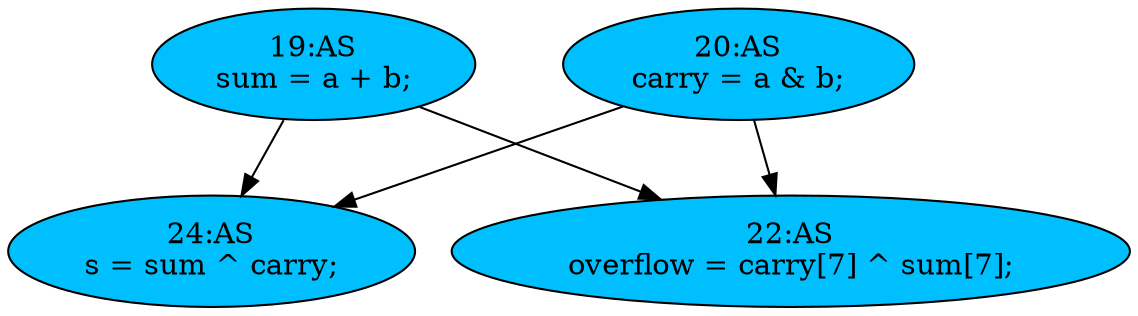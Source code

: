 strict digraph "compose( ,  )" {
	node [label="\N"];
	"19:AS"	[ast="<pyverilog.vparser.ast.Assign object at 0x7f77e8ca38d0>",
		def_var="['sum']",
		fillcolor=deepskyblue,
		label="19:AS
sum = a + b;",
		statements="[]",
		style=filled,
		typ=Assign,
		use_var="['a', 'b']"];
	"24:AS"	[ast="<pyverilog.vparser.ast.Assign object at 0x7f77e8ca6b10>",
		def_var="['s']",
		fillcolor=deepskyblue,
		label="24:AS
s = sum ^ carry;",
		statements="[]",
		style=filled,
		typ=Assign,
		use_var="['sum', 'carry']"];
	"19:AS" -> "24:AS";
	"22:AS"	[ast="<pyverilog.vparser.ast.Assign object at 0x7f77e8cbdc90>",
		def_var="['overflow']",
		fillcolor=deepskyblue,
		label="22:AS
overflow = carry[7] ^ sum[7];",
		statements="[]",
		style=filled,
		typ=Assign,
		use_var="['carry', 'sum']"];
	"19:AS" -> "22:AS";
	"20:AS"	[ast="<pyverilog.vparser.ast.Assign object at 0x7f77e8c4e510>",
		def_var="['carry']",
		fillcolor=deepskyblue,
		label="20:AS
carry = a & b;",
		statements="[]",
		style=filled,
		typ=Assign,
		use_var="['a', 'b']"];
	"20:AS" -> "24:AS";
	"20:AS" -> "22:AS";
}
